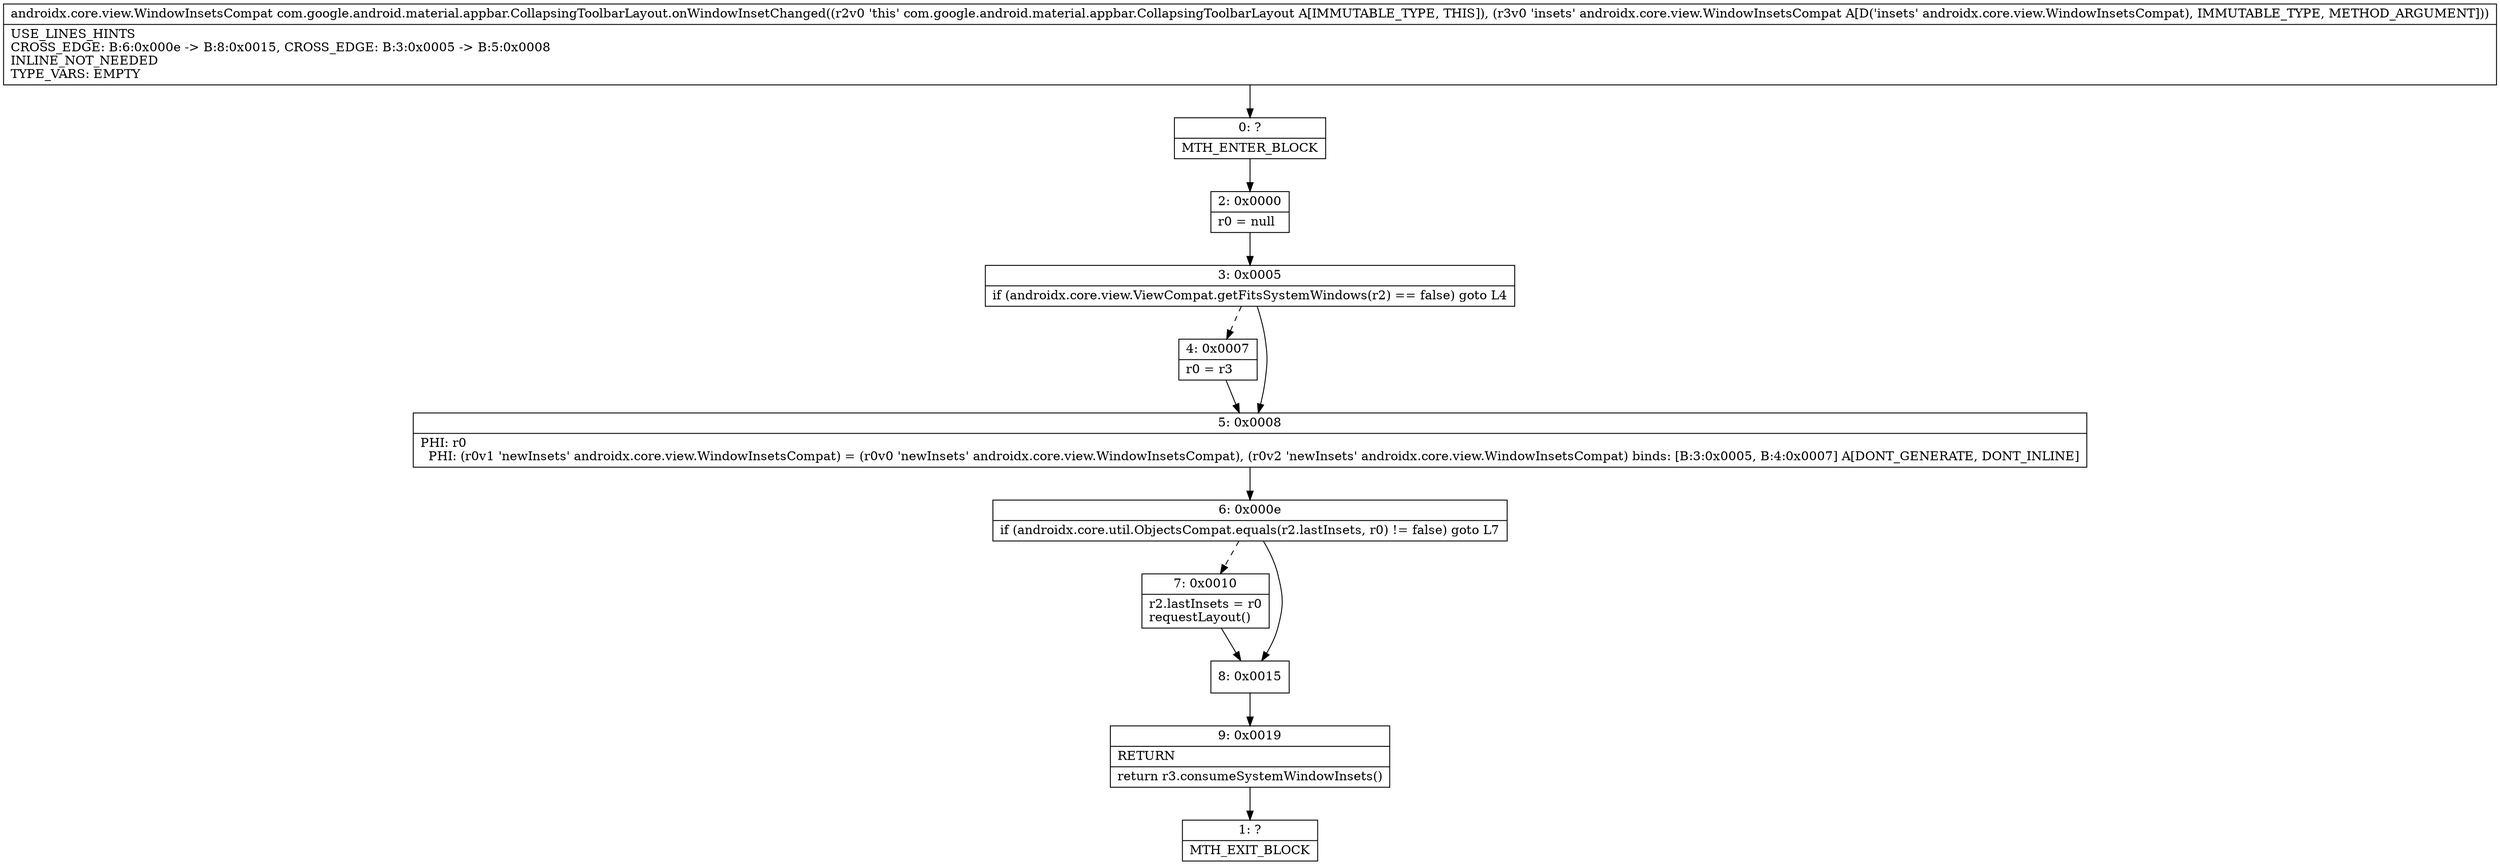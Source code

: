digraph "CFG forcom.google.android.material.appbar.CollapsingToolbarLayout.onWindowInsetChanged(Landroidx\/core\/view\/WindowInsetsCompat;)Landroidx\/core\/view\/WindowInsetsCompat;" {
Node_0 [shape=record,label="{0\:\ ?|MTH_ENTER_BLOCK\l}"];
Node_2 [shape=record,label="{2\:\ 0x0000|r0 = null\l}"];
Node_3 [shape=record,label="{3\:\ 0x0005|if (androidx.core.view.ViewCompat.getFitsSystemWindows(r2) == false) goto L4\l}"];
Node_4 [shape=record,label="{4\:\ 0x0007|r0 = r3\l}"];
Node_5 [shape=record,label="{5\:\ 0x0008|PHI: r0 \l  PHI: (r0v1 'newInsets' androidx.core.view.WindowInsetsCompat) = (r0v0 'newInsets' androidx.core.view.WindowInsetsCompat), (r0v2 'newInsets' androidx.core.view.WindowInsetsCompat) binds: [B:3:0x0005, B:4:0x0007] A[DONT_GENERATE, DONT_INLINE]\l}"];
Node_6 [shape=record,label="{6\:\ 0x000e|if (androidx.core.util.ObjectsCompat.equals(r2.lastInsets, r0) != false) goto L7\l}"];
Node_7 [shape=record,label="{7\:\ 0x0010|r2.lastInsets = r0\lrequestLayout()\l}"];
Node_8 [shape=record,label="{8\:\ 0x0015}"];
Node_9 [shape=record,label="{9\:\ 0x0019|RETURN\l|return r3.consumeSystemWindowInsets()\l}"];
Node_1 [shape=record,label="{1\:\ ?|MTH_EXIT_BLOCK\l}"];
MethodNode[shape=record,label="{androidx.core.view.WindowInsetsCompat com.google.android.material.appbar.CollapsingToolbarLayout.onWindowInsetChanged((r2v0 'this' com.google.android.material.appbar.CollapsingToolbarLayout A[IMMUTABLE_TYPE, THIS]), (r3v0 'insets' androidx.core.view.WindowInsetsCompat A[D('insets' androidx.core.view.WindowInsetsCompat), IMMUTABLE_TYPE, METHOD_ARGUMENT]))  | USE_LINES_HINTS\lCROSS_EDGE: B:6:0x000e \-\> B:8:0x0015, CROSS_EDGE: B:3:0x0005 \-\> B:5:0x0008\lINLINE_NOT_NEEDED\lTYPE_VARS: EMPTY\l}"];
MethodNode -> Node_0;Node_0 -> Node_2;
Node_2 -> Node_3;
Node_3 -> Node_4[style=dashed];
Node_3 -> Node_5;
Node_4 -> Node_5;
Node_5 -> Node_6;
Node_6 -> Node_7[style=dashed];
Node_6 -> Node_8;
Node_7 -> Node_8;
Node_8 -> Node_9;
Node_9 -> Node_1;
}

